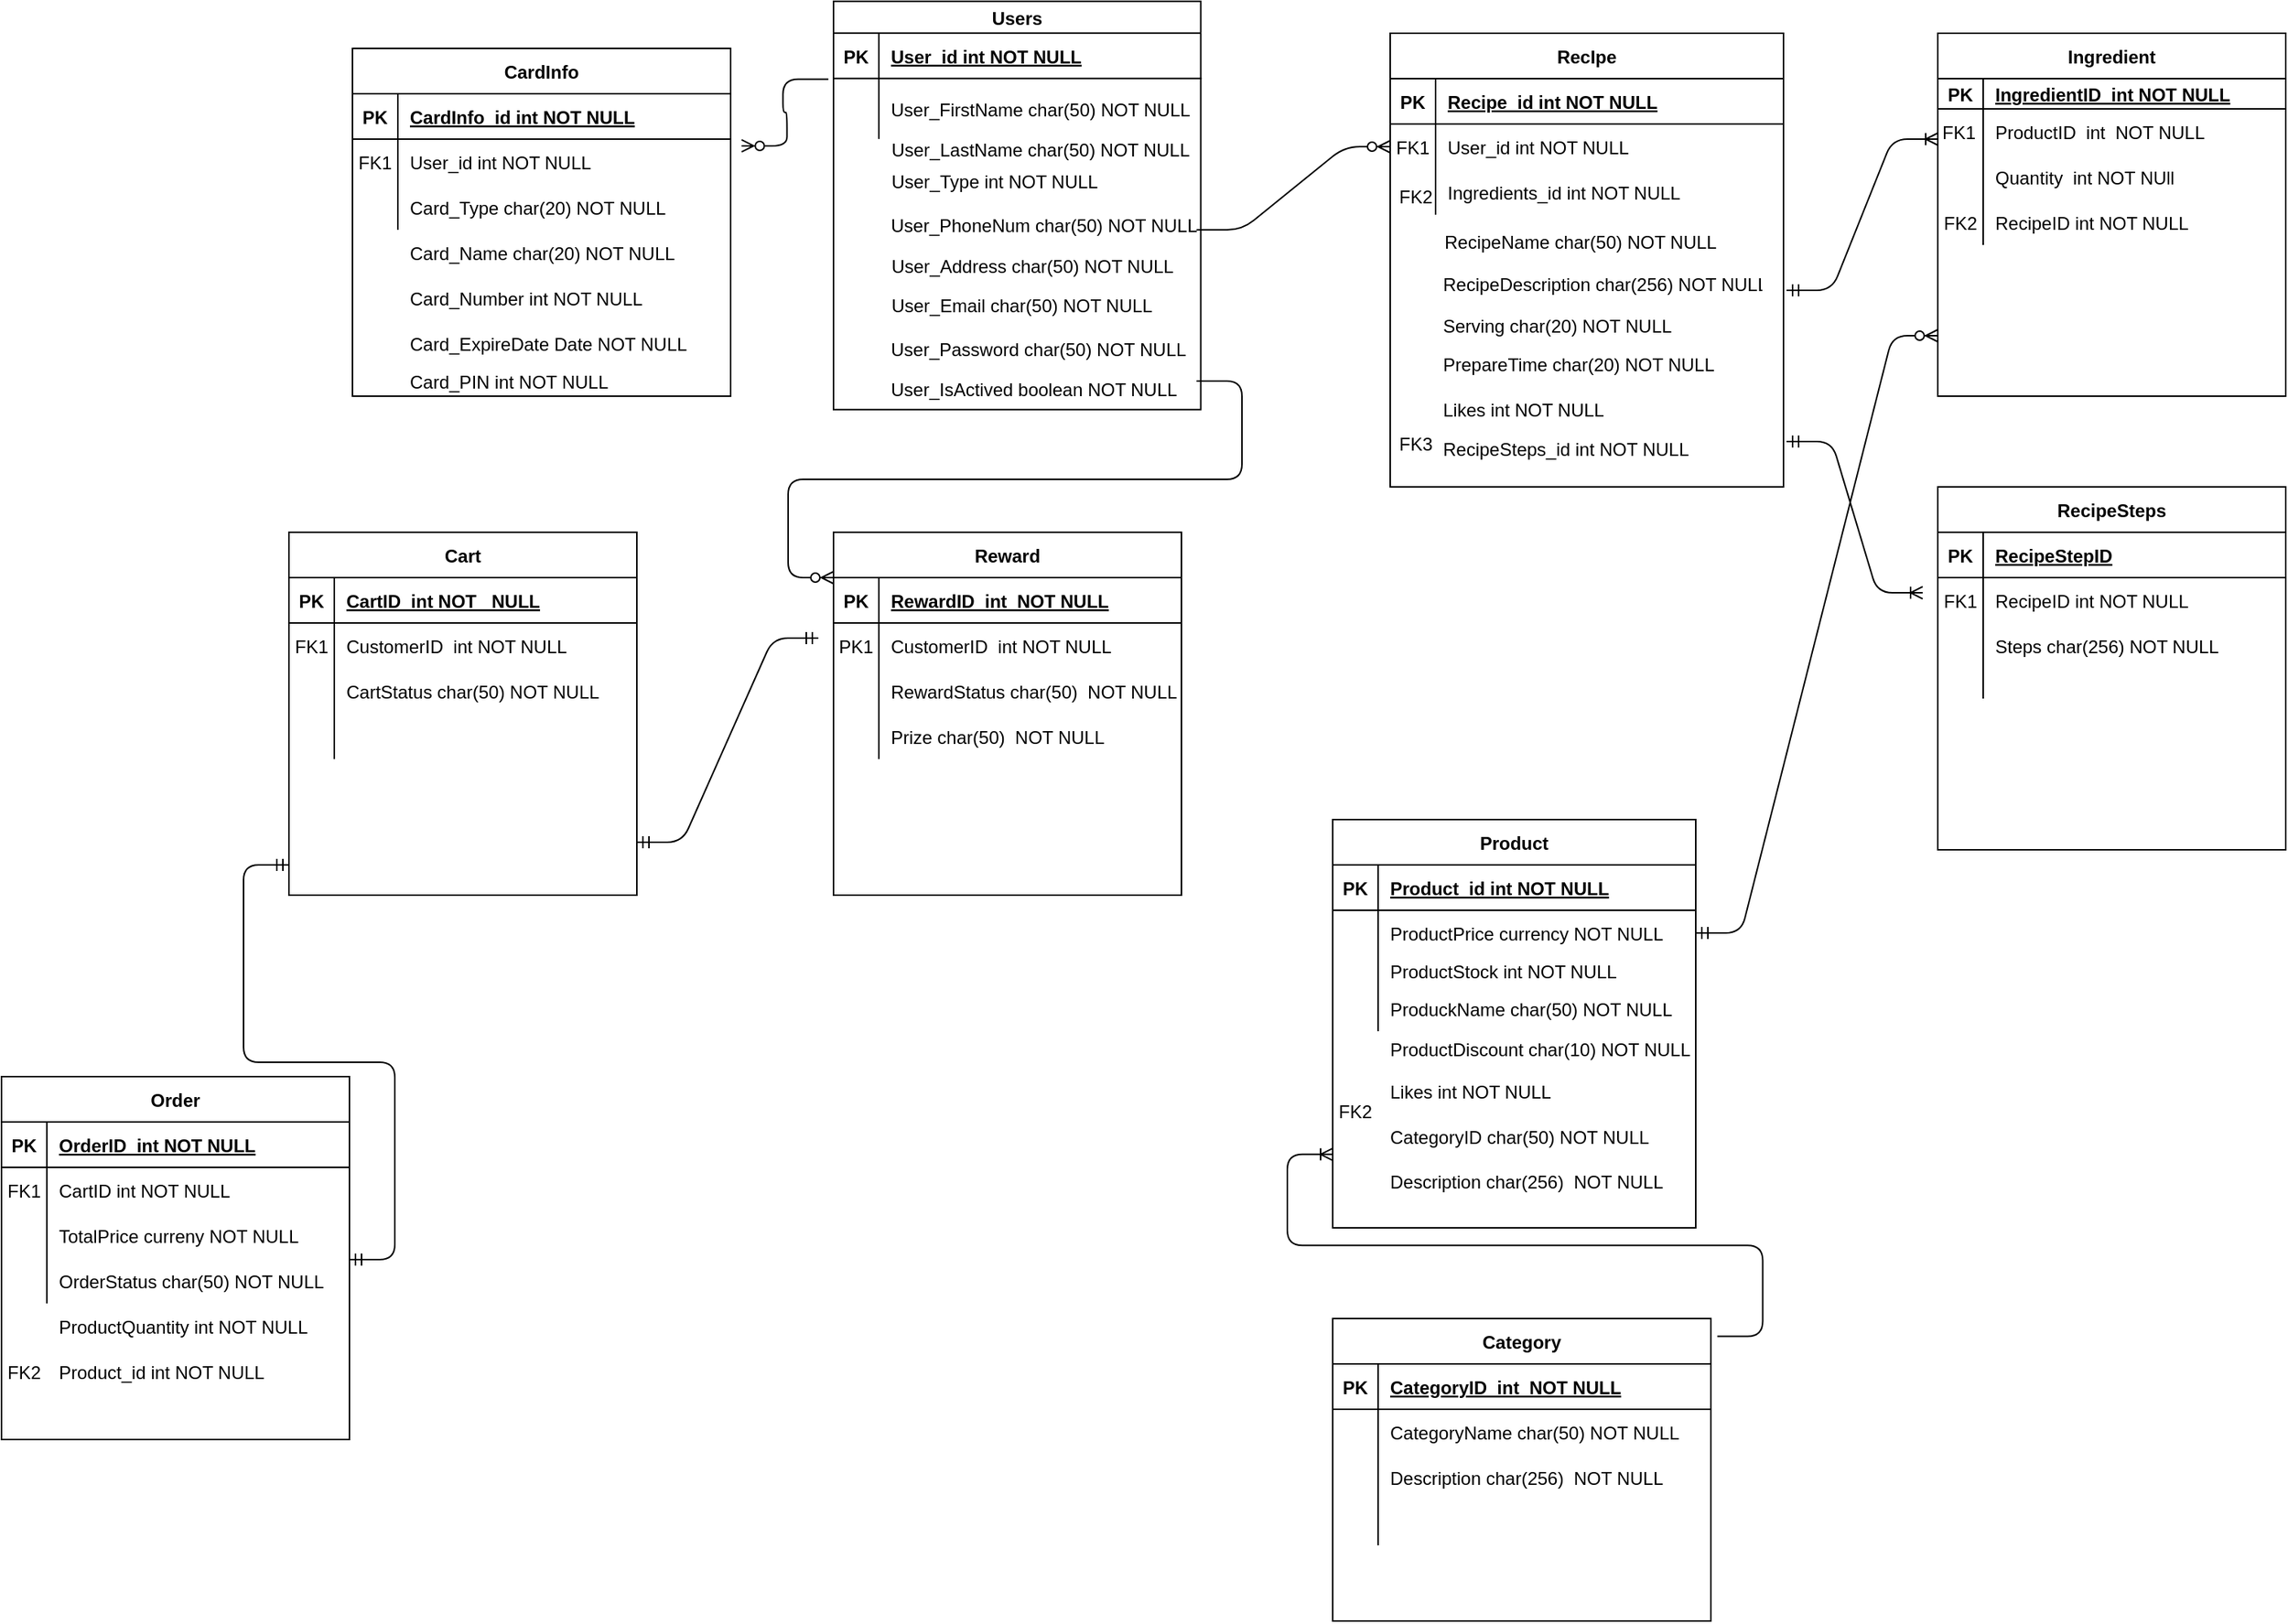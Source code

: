 <mxfile version="14.5.1" type="github" pages="2">
  <diagram id="R2lEEEUBdFMjLlhIrx00" name="Page-1">
    <mxGraphModel dx="4168" dy="5074" grid="1" gridSize="10" guides="0" tooltips="1" connect="1" arrows="1" fold="1" page="1" pageScale="1" pageWidth="3300" pageHeight="4681" math="0" shadow="0" extFonts="Permanent Marker^https://fonts.googleapis.com/css?family=Permanent+Marker">
      <root>
        <mxCell id="0" />
        <mxCell id="1" parent="0" />
        <mxCell id="myrDEy_y_vyPCA4Atl6k-36" value="" style="group" parent="1" vertex="1" connectable="0">
          <mxGeometry x="-108" y="30" width="250" height="240" as="geometry" />
        </mxCell>
        <mxCell id="C-vyLk0tnHw3VtMMgP7b-13" value="CardInfo" style="shape=table;startSize=30;container=1;collapsible=1;childLayout=tableLayout;fixedRows=1;rowLines=0;fontStyle=1;align=center;resizeLast=1;" parent="myrDEy_y_vyPCA4Atl6k-36" vertex="1">
          <mxGeometry width="250" height="230" as="geometry" />
        </mxCell>
        <mxCell id="C-vyLk0tnHw3VtMMgP7b-14" value="" style="shape=partialRectangle;collapsible=0;dropTarget=0;pointerEvents=0;fillColor=none;points=[[0,0.5],[1,0.5]];portConstraint=eastwest;top=0;left=0;right=0;bottom=1;" parent="C-vyLk0tnHw3VtMMgP7b-13" vertex="1">
          <mxGeometry y="30" width="250" height="30" as="geometry" />
        </mxCell>
        <mxCell id="C-vyLk0tnHw3VtMMgP7b-15" value="PK" style="shape=partialRectangle;overflow=hidden;connectable=0;fillColor=none;top=0;left=0;bottom=0;right=0;fontStyle=1;" parent="C-vyLk0tnHw3VtMMgP7b-14" vertex="1">
          <mxGeometry width="30" height="30" as="geometry" />
        </mxCell>
        <mxCell id="C-vyLk0tnHw3VtMMgP7b-16" value="CardInfo_id int NOT NULL " style="shape=partialRectangle;overflow=hidden;connectable=0;fillColor=none;top=0;left=0;bottom=0;right=0;align=left;spacingLeft=6;fontStyle=5;" parent="C-vyLk0tnHw3VtMMgP7b-14" vertex="1">
          <mxGeometry x="30" width="220" height="30" as="geometry" />
        </mxCell>
        <mxCell id="C-vyLk0tnHw3VtMMgP7b-17" value="" style="shape=partialRectangle;collapsible=0;dropTarget=0;pointerEvents=0;fillColor=none;points=[[0,0.5],[1,0.5]];portConstraint=eastwest;top=0;left=0;right=0;bottom=0;" parent="C-vyLk0tnHw3VtMMgP7b-13" vertex="1">
          <mxGeometry y="60" width="250" height="30" as="geometry" />
        </mxCell>
        <mxCell id="C-vyLk0tnHw3VtMMgP7b-18" value="FK1" style="shape=partialRectangle;overflow=hidden;connectable=0;fillColor=none;top=0;left=0;bottom=0;right=0;" parent="C-vyLk0tnHw3VtMMgP7b-17" vertex="1">
          <mxGeometry width="30" height="30" as="geometry" />
        </mxCell>
        <mxCell id="C-vyLk0tnHw3VtMMgP7b-19" value="User_id int NOT NULL" style="shape=partialRectangle;overflow=hidden;connectable=0;fillColor=none;top=0;left=0;bottom=0;right=0;align=left;spacingLeft=6;" parent="C-vyLk0tnHw3VtMMgP7b-17" vertex="1">
          <mxGeometry x="30" width="220" height="30" as="geometry" />
        </mxCell>
        <mxCell id="C-vyLk0tnHw3VtMMgP7b-20" value="" style="shape=partialRectangle;collapsible=0;dropTarget=0;pointerEvents=0;fillColor=none;points=[[0,0.5],[1,0.5]];portConstraint=eastwest;top=0;left=0;right=0;bottom=0;" parent="C-vyLk0tnHw3VtMMgP7b-13" vertex="1">
          <mxGeometry y="90" width="250" height="30" as="geometry" />
        </mxCell>
        <mxCell id="C-vyLk0tnHw3VtMMgP7b-21" value="" style="shape=partialRectangle;overflow=hidden;connectable=0;fillColor=none;top=0;left=0;bottom=0;right=0;" parent="C-vyLk0tnHw3VtMMgP7b-20" vertex="1">
          <mxGeometry width="30" height="30" as="geometry" />
        </mxCell>
        <mxCell id="C-vyLk0tnHw3VtMMgP7b-22" value="Card_Type char(20) NOT NULL" style="shape=partialRectangle;overflow=hidden;connectable=0;fillColor=none;top=0;left=0;bottom=0;right=0;align=left;spacingLeft=6;" parent="C-vyLk0tnHw3VtMMgP7b-20" vertex="1">
          <mxGeometry x="30" width="220" height="30" as="geometry" />
        </mxCell>
        <mxCell id="myrDEy_y_vyPCA4Atl6k-14" value="Card_Name char(20) NOT NULL" style="shape=partialRectangle;overflow=hidden;connectable=0;fillColor=none;top=0;left=0;bottom=0;right=0;align=left;spacingLeft=6;" parent="myrDEy_y_vyPCA4Atl6k-36" vertex="1">
          <mxGeometry x="30" y="120" width="220" height="30" as="geometry" />
        </mxCell>
        <mxCell id="myrDEy_y_vyPCA4Atl6k-15" value="Card_Number int NOT NULL" style="shape=partialRectangle;overflow=hidden;connectable=0;fillColor=none;top=0;left=0;bottom=0;right=0;align=left;spacingLeft=6;" parent="myrDEy_y_vyPCA4Atl6k-36" vertex="1">
          <mxGeometry x="30" y="150" width="220" height="30" as="geometry" />
        </mxCell>
        <mxCell id="myrDEy_y_vyPCA4Atl6k-17" value="Card_PIN int NOT NULL" style="shape=partialRectangle;overflow=hidden;connectable=0;fillColor=none;top=0;left=0;bottom=0;right=0;align=left;spacingLeft=6;" parent="myrDEy_y_vyPCA4Atl6k-36" vertex="1">
          <mxGeometry x="30" y="200" width="220" height="40" as="geometry" />
        </mxCell>
        <mxCell id="myrDEy_y_vyPCA4Atl6k-16" value="Card_ExpireDate Date NOT NULL" style="shape=partialRectangle;overflow=hidden;connectable=0;fillColor=none;top=0;left=0;bottom=0;right=0;align=left;spacingLeft=6;" parent="myrDEy_y_vyPCA4Atl6k-36" vertex="1">
          <mxGeometry x="30" y="180" width="220" height="30" as="geometry" />
        </mxCell>
        <mxCell id="myrDEy_y_vyPCA4Atl6k-62" value="" style="edgeStyle=entityRelationEdgeStyle;fontSize=12;html=1;endArrow=ERzeroToMany;endFill=1;entryX=0;entryY=0.5;entryDx=0;entryDy=0;" parent="1" target="C-vyLk0tnHw3VtMMgP7b-6" edge="1">
          <mxGeometry width="100" height="100" relative="1" as="geometry">
            <mxPoint x="450" y="150" as="sourcePoint" />
            <mxPoint x="460" y="130" as="targetPoint" />
          </mxGeometry>
        </mxCell>
        <mxCell id="myrDEy_y_vyPCA4Atl6k-66" value="" style="edgeStyle=entityRelationEdgeStyle;fontSize=12;html=1;endArrow=ERzeroToMany;startArrow=ERmandOne;exitX=1;exitY=0.5;exitDx=0;exitDy=0;" parent="1" source="myrDEy_y_vyPCA4Atl6k-46" edge="1">
          <mxGeometry width="100" height="100" relative="1" as="geometry">
            <mxPoint x="800" y="490" as="sourcePoint" />
            <mxPoint x="940" y="220" as="targetPoint" />
          </mxGeometry>
        </mxCell>
        <mxCell id="Y3l876_MyaWvfwNwq6_S-3" value="" style="group" parent="1" vertex="1" connectable="0">
          <mxGeometry x="540" y="530" width="270" height="270" as="geometry" />
        </mxCell>
        <mxCell id="myrDEy_y_vyPCA4Atl6k-42" value="Product" style="shape=table;startSize=30;container=1;collapsible=1;childLayout=tableLayout;fixedRows=1;rowLines=0;fontStyle=1;align=center;resizeLast=1;" parent="Y3l876_MyaWvfwNwq6_S-3" vertex="1">
          <mxGeometry y="10" width="240" height="270" as="geometry" />
        </mxCell>
        <mxCell id="myrDEy_y_vyPCA4Atl6k-43" value="" style="shape=partialRectangle;collapsible=0;dropTarget=0;pointerEvents=0;fillColor=none;top=0;left=0;bottom=1;right=0;points=[[0,0.5],[1,0.5]];portConstraint=eastwest;" parent="myrDEy_y_vyPCA4Atl6k-42" vertex="1">
          <mxGeometry y="30" width="240" height="30" as="geometry" />
        </mxCell>
        <mxCell id="myrDEy_y_vyPCA4Atl6k-44" value="PK" style="shape=partialRectangle;connectable=0;fillColor=none;top=0;left=0;bottom=0;right=0;fontStyle=1;overflow=hidden;" parent="myrDEy_y_vyPCA4Atl6k-43" vertex="1">
          <mxGeometry width="30" height="30" as="geometry" />
        </mxCell>
        <mxCell id="myrDEy_y_vyPCA4Atl6k-45" value="Product_id int NOT NULL" style="shape=partialRectangle;connectable=0;fillColor=none;top=0;left=0;bottom=0;right=0;align=left;spacingLeft=6;fontStyle=5;overflow=hidden;" parent="myrDEy_y_vyPCA4Atl6k-43" vertex="1">
          <mxGeometry x="30" width="210" height="30" as="geometry" />
        </mxCell>
        <mxCell id="myrDEy_y_vyPCA4Atl6k-46" value="" style="shape=partialRectangle;collapsible=0;dropTarget=0;pointerEvents=0;fillColor=none;top=0;left=0;bottom=0;right=0;points=[[0,0.5],[1,0.5]];portConstraint=eastwest;" parent="myrDEy_y_vyPCA4Atl6k-42" vertex="1">
          <mxGeometry y="60" width="240" height="30" as="geometry" />
        </mxCell>
        <mxCell id="myrDEy_y_vyPCA4Atl6k-47" value="" style="shape=partialRectangle;connectable=0;fillColor=none;top=0;left=0;bottom=0;right=0;editable=1;overflow=hidden;" parent="myrDEy_y_vyPCA4Atl6k-46" vertex="1">
          <mxGeometry width="30" height="30" as="geometry" />
        </mxCell>
        <mxCell id="myrDEy_y_vyPCA4Atl6k-48" value="ProductPrice currency NOT NULL" style="shape=partialRectangle;connectable=0;fillColor=none;top=0;left=0;bottom=0;right=0;align=left;spacingLeft=6;overflow=hidden;" parent="myrDEy_y_vyPCA4Atl6k-46" vertex="1">
          <mxGeometry x="30" width="210" height="30" as="geometry" />
        </mxCell>
        <mxCell id="myrDEy_y_vyPCA4Atl6k-49" value="" style="shape=partialRectangle;collapsible=0;dropTarget=0;pointerEvents=0;fillColor=none;top=0;left=0;bottom=0;right=0;points=[[0,0.5],[1,0.5]];portConstraint=eastwest;" parent="myrDEy_y_vyPCA4Atl6k-42" vertex="1">
          <mxGeometry y="90" width="240" height="20" as="geometry" />
        </mxCell>
        <mxCell id="myrDEy_y_vyPCA4Atl6k-50" value="" style="shape=partialRectangle;connectable=0;fillColor=none;top=0;left=0;bottom=0;right=0;editable=1;overflow=hidden;" parent="myrDEy_y_vyPCA4Atl6k-49" vertex="1">
          <mxGeometry width="30" height="20" as="geometry" />
        </mxCell>
        <mxCell id="myrDEy_y_vyPCA4Atl6k-51" value="ProductStock int NOT NULL" style="shape=partialRectangle;connectable=0;fillColor=none;top=0;left=0;bottom=0;right=0;align=left;spacingLeft=6;overflow=hidden;" parent="myrDEy_y_vyPCA4Atl6k-49" vertex="1">
          <mxGeometry x="30" width="210" height="20" as="geometry" />
        </mxCell>
        <mxCell id="myrDEy_y_vyPCA4Atl6k-52" value="" style="shape=partialRectangle;collapsible=0;dropTarget=0;pointerEvents=0;fillColor=none;top=0;left=0;bottom=0;right=0;points=[[0,0.5],[1,0.5]];portConstraint=eastwest;" parent="myrDEy_y_vyPCA4Atl6k-42" vertex="1">
          <mxGeometry y="110" width="240" height="30" as="geometry" />
        </mxCell>
        <mxCell id="myrDEy_y_vyPCA4Atl6k-53" value="" style="shape=partialRectangle;connectable=0;fillColor=none;top=0;left=0;bottom=0;right=0;editable=1;overflow=hidden;" parent="myrDEy_y_vyPCA4Atl6k-52" vertex="1">
          <mxGeometry width="30" height="30" as="geometry" />
        </mxCell>
        <mxCell id="myrDEy_y_vyPCA4Atl6k-54" value="ProduckName char(50) NOT NULL" style="shape=partialRectangle;connectable=0;fillColor=none;top=0;left=0;bottom=0;right=0;align=left;spacingLeft=6;overflow=hidden;" parent="myrDEy_y_vyPCA4Atl6k-52" vertex="1">
          <mxGeometry x="30" width="210" height="30" as="geometry" />
        </mxCell>
        <mxCell id="Y3l876_MyaWvfwNwq6_S-1" value="CategoryID char(50) NOT NULL" style="shape=partialRectangle;connectable=0;fillColor=none;top=0;left=0;bottom=0;right=0;align=left;spacingLeft=6;overflow=hidden;" parent="Y3l876_MyaWvfwNwq6_S-3" vertex="1">
          <mxGeometry x="30" y="200" width="210" height="38.571" as="geometry" />
        </mxCell>
        <mxCell id="Y3l876_MyaWvfwNwq6_S-2" value="Description char(256)  NOT NULL" style="shape=partialRectangle;connectable=0;fillColor=none;top=0;left=0;bottom=0;right=0;align=left;spacingLeft=6;overflow=hidden;" parent="Y3l876_MyaWvfwNwq6_S-3" vertex="1">
          <mxGeometry x="30" y="229.571" width="210" height="38.571" as="geometry" />
        </mxCell>
        <mxCell id="DaK-mkfkvlvoENrRP1Ed-36" value="" style="shape=partialRectangle;overflow=hidden;connectable=0;fillColor=none;top=0;left=0;bottom=0;right=0;" parent="Y3l876_MyaWvfwNwq6_S-3" vertex="1">
          <mxGeometry y="218.566" width="30" height="44.505" as="geometry" />
        </mxCell>
        <mxCell id="DaK-mkfkvlvoENrRP1Ed-37" value="FK2" style="shape=partialRectangle;overflow=hidden;connectable=0;fillColor=none;top=0;left=0;bottom=0;right=0;" parent="Y3l876_MyaWvfwNwq6_S-3" vertex="1">
          <mxGeometry y="179.995" width="30" height="44.505" as="geometry" />
        </mxCell>
        <mxCell id="DaK-mkfkvlvoENrRP1Ed-38" value="" style="edgeStyle=entityRelationEdgeStyle;fontSize=12;html=1;endArrow=ERoneToMany;exitX=1.017;exitY=0.059;exitDx=0;exitDy=0;exitPerimeter=0;" parent="Y3l876_MyaWvfwNwq6_S-3" source="DaK-mkfkvlvoENrRP1Ed-23" edge="1">
          <mxGeometry width="100" height="100" relative="1" as="geometry">
            <mxPoint x="-100" y="360" as="sourcePoint" />
            <mxPoint y="231.429" as="targetPoint" />
          </mxGeometry>
        </mxCell>
        <mxCell id="EILz2a25xedJ8cPBf5EL-2" value="ProductDiscount char(10) NOT NULL" style="shape=partialRectangle;overflow=hidden;connectable=0;fillColor=none;top=0;left=0;bottom=0;right=0;align=left;spacingLeft=6;" vertex="1" parent="Y3l876_MyaWvfwNwq6_S-3">
          <mxGeometry x="30" y="144" width="240" height="34.615" as="geometry" />
        </mxCell>
        <mxCell id="EILz2a25xedJ8cPBf5EL-6" value="Likes int NOT NULL" style="shape=partialRectangle;overflow=hidden;connectable=0;fillColor=none;top=0;left=0;bottom=0;right=0;align=left;spacingLeft=6;" vertex="1" parent="Y3l876_MyaWvfwNwq6_S-3">
          <mxGeometry x="30" y="171.999" width="220" height="34.615" as="geometry" />
        </mxCell>
        <mxCell id="myrDEy_y_vyPCA4Atl6k-64" value="" style="edgeStyle=entityRelationEdgeStyle;fontSize=12;html=1;endArrow=ERzeroToMany;endFill=1;entryX=1.029;entryY=0.149;entryDx=0;entryDy=0;exitX=-0.014;exitY=0.013;exitDx=0;exitDy=0;exitPerimeter=0;entryPerimeter=0;" parent="1" source="C-vyLk0tnHw3VtMMgP7b-27" target="C-vyLk0tnHw3VtMMgP7b-17" edge="1">
          <mxGeometry width="100" height="100" relative="1" as="geometry">
            <mxPoint x="60" y="20" as="sourcePoint" />
            <mxPoint x="-110" y="50" as="targetPoint" />
            <Array as="points">
              <mxPoint x="150" y="150" />
            </Array>
          </mxGeometry>
        </mxCell>
        <mxCell id="Y3l876_MyaWvfwNwq6_S-37" value="Order" style="shape=table;startSize=30;container=1;collapsible=1;childLayout=tableLayout;fixedRows=1;rowLines=0;fontStyle=1;align=center;resizeLast=1;" parent="1" vertex="1">
          <mxGeometry x="-340" y="710" width="230" height="240" as="geometry" />
        </mxCell>
        <mxCell id="Y3l876_MyaWvfwNwq6_S-38" value="" style="shape=partialRectangle;collapsible=0;dropTarget=0;pointerEvents=0;fillColor=none;top=0;left=0;bottom=1;right=0;points=[[0,0.5],[1,0.5]];portConstraint=eastwest;" parent="Y3l876_MyaWvfwNwq6_S-37" vertex="1">
          <mxGeometry y="30" width="230" height="30" as="geometry" />
        </mxCell>
        <mxCell id="Y3l876_MyaWvfwNwq6_S-39" value="PK" style="shape=partialRectangle;connectable=0;fillColor=none;top=0;left=0;bottom=0;right=0;fontStyle=1;overflow=hidden;" parent="Y3l876_MyaWvfwNwq6_S-38" vertex="1">
          <mxGeometry width="30" height="30" as="geometry" />
        </mxCell>
        <mxCell id="Y3l876_MyaWvfwNwq6_S-40" value="OrderID  int NOT NULL" style="shape=partialRectangle;connectable=0;fillColor=none;top=0;left=0;bottom=0;right=0;align=left;spacingLeft=6;fontStyle=5;overflow=hidden;" parent="Y3l876_MyaWvfwNwq6_S-38" vertex="1">
          <mxGeometry x="30" width="200" height="30" as="geometry" />
        </mxCell>
        <mxCell id="Y3l876_MyaWvfwNwq6_S-41" value="" style="shape=partialRectangle;collapsible=0;dropTarget=0;pointerEvents=0;fillColor=none;top=0;left=0;bottom=0;right=0;points=[[0,0.5],[1,0.5]];portConstraint=eastwest;" parent="Y3l876_MyaWvfwNwq6_S-37" vertex="1">
          <mxGeometry y="60" width="230" height="30" as="geometry" />
        </mxCell>
        <mxCell id="Y3l876_MyaWvfwNwq6_S-42" value="FK1" style="shape=partialRectangle;connectable=0;fillColor=none;top=0;left=0;bottom=0;right=0;editable=1;overflow=hidden;" parent="Y3l876_MyaWvfwNwq6_S-41" vertex="1">
          <mxGeometry width="30" height="30" as="geometry" />
        </mxCell>
        <mxCell id="Y3l876_MyaWvfwNwq6_S-43" value="CartID int NOT NULL" style="shape=partialRectangle;connectable=0;fillColor=none;top=0;left=0;bottom=0;right=0;align=left;spacingLeft=6;overflow=hidden;" parent="Y3l876_MyaWvfwNwq6_S-41" vertex="1">
          <mxGeometry x="30" width="200" height="30" as="geometry" />
        </mxCell>
        <mxCell id="Y3l876_MyaWvfwNwq6_S-44" value="" style="shape=partialRectangle;collapsible=0;dropTarget=0;pointerEvents=0;fillColor=none;top=0;left=0;bottom=0;right=0;points=[[0,0.5],[1,0.5]];portConstraint=eastwest;" parent="Y3l876_MyaWvfwNwq6_S-37" vertex="1">
          <mxGeometry y="90" width="230" height="30" as="geometry" />
        </mxCell>
        <mxCell id="Y3l876_MyaWvfwNwq6_S-45" value="" style="shape=partialRectangle;connectable=0;fillColor=none;top=0;left=0;bottom=0;right=0;editable=1;overflow=hidden;" parent="Y3l876_MyaWvfwNwq6_S-44" vertex="1">
          <mxGeometry width="30" height="30" as="geometry" />
        </mxCell>
        <mxCell id="Y3l876_MyaWvfwNwq6_S-46" value="TotalPrice curreny NOT NULL" style="shape=partialRectangle;connectable=0;fillColor=none;top=0;left=0;bottom=0;right=0;align=left;spacingLeft=6;overflow=hidden;" parent="Y3l876_MyaWvfwNwq6_S-44" vertex="1">
          <mxGeometry x="30" width="200" height="30" as="geometry" />
        </mxCell>
        <mxCell id="Y3l876_MyaWvfwNwq6_S-47" value="" style="shape=partialRectangle;collapsible=0;dropTarget=0;pointerEvents=0;fillColor=none;top=0;left=0;bottom=0;right=0;points=[[0,0.5],[1,0.5]];portConstraint=eastwest;" parent="Y3l876_MyaWvfwNwq6_S-37" vertex="1">
          <mxGeometry y="120" width="230" height="30" as="geometry" />
        </mxCell>
        <mxCell id="Y3l876_MyaWvfwNwq6_S-48" value="" style="shape=partialRectangle;connectable=0;fillColor=none;top=0;left=0;bottom=0;right=0;editable=1;overflow=hidden;" parent="Y3l876_MyaWvfwNwq6_S-47" vertex="1">
          <mxGeometry width="30" height="30" as="geometry" />
        </mxCell>
        <mxCell id="Y3l876_MyaWvfwNwq6_S-49" value="OrderStatus char(50) NOT NULL" style="shape=partialRectangle;connectable=0;fillColor=none;top=0;left=0;bottom=0;right=0;align=left;spacingLeft=6;overflow=hidden;" parent="Y3l876_MyaWvfwNwq6_S-47" vertex="1">
          <mxGeometry x="30" width="200" height="30" as="geometry" />
        </mxCell>
        <mxCell id="Y3l876_MyaWvfwNwq6_S-50" value="Ingredient" style="shape=table;startSize=30;container=1;collapsible=1;childLayout=tableLayout;fixedRows=1;rowLines=0;fontStyle=1;align=center;resizeLast=1;" parent="1" vertex="1">
          <mxGeometry x="940" y="20" width="230" height="240" as="geometry" />
        </mxCell>
        <mxCell id="Y3l876_MyaWvfwNwq6_S-51" value="" style="shape=partialRectangle;collapsible=0;dropTarget=0;pointerEvents=0;fillColor=none;top=0;left=0;bottom=1;right=0;points=[[0,0.5],[1,0.5]];portConstraint=eastwest;" parent="Y3l876_MyaWvfwNwq6_S-50" vertex="1">
          <mxGeometry y="30" width="230" height="20" as="geometry" />
        </mxCell>
        <mxCell id="Y3l876_MyaWvfwNwq6_S-52" value="PK" style="shape=partialRectangle;connectable=0;fillColor=none;top=0;left=0;bottom=0;right=0;fontStyle=1;overflow=hidden;" parent="Y3l876_MyaWvfwNwq6_S-51" vertex="1">
          <mxGeometry width="30" height="20" as="geometry" />
        </mxCell>
        <mxCell id="Y3l876_MyaWvfwNwq6_S-53" value="IngredientID  int NOT NULL" style="shape=partialRectangle;connectable=0;fillColor=none;top=0;left=0;bottom=0;right=0;align=left;spacingLeft=6;fontStyle=5;overflow=hidden;" parent="Y3l876_MyaWvfwNwq6_S-51" vertex="1">
          <mxGeometry x="30" width="200" height="20" as="geometry" />
        </mxCell>
        <mxCell id="Y3l876_MyaWvfwNwq6_S-54" value="" style="shape=partialRectangle;collapsible=0;dropTarget=0;pointerEvents=0;fillColor=none;top=0;left=0;bottom=0;right=0;points=[[0,0.5],[1,0.5]];portConstraint=eastwest;" parent="Y3l876_MyaWvfwNwq6_S-50" vertex="1">
          <mxGeometry y="50" width="230" height="30" as="geometry" />
        </mxCell>
        <mxCell id="Y3l876_MyaWvfwNwq6_S-55" value="" style="shape=partialRectangle;connectable=0;fillColor=none;top=0;left=0;bottom=0;right=0;editable=1;overflow=hidden;" parent="Y3l876_MyaWvfwNwq6_S-54" vertex="1">
          <mxGeometry width="30" height="30" as="geometry" />
        </mxCell>
        <mxCell id="Y3l876_MyaWvfwNwq6_S-56" value="ProductID  int  NOT NULL" style="shape=partialRectangle;connectable=0;fillColor=none;top=0;left=0;bottom=0;right=0;align=left;spacingLeft=6;overflow=hidden;" parent="Y3l876_MyaWvfwNwq6_S-54" vertex="1">
          <mxGeometry x="30" width="200" height="30" as="geometry" />
        </mxCell>
        <mxCell id="Y3l876_MyaWvfwNwq6_S-57" value="" style="shape=partialRectangle;collapsible=0;dropTarget=0;pointerEvents=0;fillColor=none;top=0;left=0;bottom=0;right=0;points=[[0,0.5],[1,0.5]];portConstraint=eastwest;" parent="Y3l876_MyaWvfwNwq6_S-50" vertex="1">
          <mxGeometry y="80" width="230" height="30" as="geometry" />
        </mxCell>
        <mxCell id="Y3l876_MyaWvfwNwq6_S-58" value="" style="shape=partialRectangle;connectable=0;fillColor=none;top=0;left=0;bottom=0;right=0;editable=1;overflow=hidden;" parent="Y3l876_MyaWvfwNwq6_S-57" vertex="1">
          <mxGeometry width="30" height="30" as="geometry" />
        </mxCell>
        <mxCell id="Y3l876_MyaWvfwNwq6_S-59" value="Quantity  int NOT NUll" style="shape=partialRectangle;connectable=0;fillColor=none;top=0;left=0;bottom=0;right=0;align=left;spacingLeft=6;overflow=hidden;" parent="Y3l876_MyaWvfwNwq6_S-57" vertex="1">
          <mxGeometry x="30" width="200" height="30" as="geometry" />
        </mxCell>
        <mxCell id="Y3l876_MyaWvfwNwq6_S-60" value="" style="shape=partialRectangle;collapsible=0;dropTarget=0;pointerEvents=0;fillColor=none;top=0;left=0;bottom=0;right=0;points=[[0,0.5],[1,0.5]];portConstraint=eastwest;" parent="Y3l876_MyaWvfwNwq6_S-50" vertex="1">
          <mxGeometry y="110" width="230" height="30" as="geometry" />
        </mxCell>
        <mxCell id="Y3l876_MyaWvfwNwq6_S-61" value="FK2" style="shape=partialRectangle;connectable=0;fillColor=none;top=0;left=0;bottom=0;right=0;editable=1;overflow=hidden;" parent="Y3l876_MyaWvfwNwq6_S-60" vertex="1">
          <mxGeometry width="30" height="30" as="geometry" />
        </mxCell>
        <mxCell id="Y3l876_MyaWvfwNwq6_S-62" value="" style="shape=partialRectangle;connectable=0;fillColor=none;top=0;left=0;bottom=0;right=0;align=left;spacingLeft=6;overflow=hidden;" parent="Y3l876_MyaWvfwNwq6_S-60" vertex="1">
          <mxGeometry x="30" width="200" height="30" as="geometry" />
        </mxCell>
        <mxCell id="Y3l876_MyaWvfwNwq6_S-63" value="RecipeSteps" style="shape=table;startSize=30;container=1;collapsible=1;childLayout=tableLayout;fixedRows=1;rowLines=0;fontStyle=1;align=center;resizeLast=1;" parent="1" vertex="1">
          <mxGeometry x="940" y="320" width="230" height="240" as="geometry" />
        </mxCell>
        <mxCell id="Y3l876_MyaWvfwNwq6_S-64" value="" style="shape=partialRectangle;collapsible=0;dropTarget=0;pointerEvents=0;fillColor=none;top=0;left=0;bottom=1;right=0;points=[[0,0.5],[1,0.5]];portConstraint=eastwest;" parent="Y3l876_MyaWvfwNwq6_S-63" vertex="1">
          <mxGeometry y="30" width="230" height="30" as="geometry" />
        </mxCell>
        <mxCell id="Y3l876_MyaWvfwNwq6_S-65" value="PK" style="shape=partialRectangle;connectable=0;fillColor=none;top=0;left=0;bottom=0;right=0;fontStyle=1;overflow=hidden;" parent="Y3l876_MyaWvfwNwq6_S-64" vertex="1">
          <mxGeometry width="30" height="30" as="geometry" />
        </mxCell>
        <mxCell id="Y3l876_MyaWvfwNwq6_S-66" value="RecipeStepID" style="shape=partialRectangle;connectable=0;fillColor=none;top=0;left=0;bottom=0;right=0;align=left;spacingLeft=6;fontStyle=5;overflow=hidden;" parent="Y3l876_MyaWvfwNwq6_S-64" vertex="1">
          <mxGeometry x="30" width="200" height="30" as="geometry" />
        </mxCell>
        <mxCell id="Y3l876_MyaWvfwNwq6_S-67" value="" style="shape=partialRectangle;collapsible=0;dropTarget=0;pointerEvents=0;fillColor=none;top=0;left=0;bottom=0;right=0;points=[[0,0.5],[1,0.5]];portConstraint=eastwest;" parent="Y3l876_MyaWvfwNwq6_S-63" vertex="1">
          <mxGeometry y="60" width="230" height="30" as="geometry" />
        </mxCell>
        <mxCell id="Y3l876_MyaWvfwNwq6_S-68" value="" style="shape=partialRectangle;connectable=0;fillColor=none;top=0;left=0;bottom=0;right=0;editable=1;overflow=hidden;" parent="Y3l876_MyaWvfwNwq6_S-67" vertex="1">
          <mxGeometry width="30" height="30" as="geometry" />
        </mxCell>
        <mxCell id="Y3l876_MyaWvfwNwq6_S-69" value="RecipeID int NOT NULL" style="shape=partialRectangle;connectable=0;fillColor=none;top=0;left=0;bottom=0;right=0;align=left;spacingLeft=6;overflow=hidden;" parent="Y3l876_MyaWvfwNwq6_S-67" vertex="1">
          <mxGeometry x="30" width="200" height="30" as="geometry" />
        </mxCell>
        <mxCell id="Y3l876_MyaWvfwNwq6_S-70" value="" style="shape=partialRectangle;collapsible=0;dropTarget=0;pointerEvents=0;fillColor=none;top=0;left=0;bottom=0;right=0;points=[[0,0.5],[1,0.5]];portConstraint=eastwest;" parent="Y3l876_MyaWvfwNwq6_S-63" vertex="1">
          <mxGeometry y="90" width="230" height="30" as="geometry" />
        </mxCell>
        <mxCell id="Y3l876_MyaWvfwNwq6_S-71" value="" style="shape=partialRectangle;connectable=0;fillColor=none;top=0;left=0;bottom=0;right=0;editable=1;overflow=hidden;" parent="Y3l876_MyaWvfwNwq6_S-70" vertex="1">
          <mxGeometry width="30" height="30" as="geometry" />
        </mxCell>
        <mxCell id="Y3l876_MyaWvfwNwq6_S-72" value="Steps char(256) NOT NULL " style="shape=partialRectangle;connectable=0;fillColor=none;top=0;left=0;bottom=0;right=0;align=left;spacingLeft=6;overflow=hidden;" parent="Y3l876_MyaWvfwNwq6_S-70" vertex="1">
          <mxGeometry x="30" width="200" height="30" as="geometry" />
        </mxCell>
        <mxCell id="Y3l876_MyaWvfwNwq6_S-73" value="" style="shape=partialRectangle;collapsible=0;dropTarget=0;pointerEvents=0;fillColor=none;top=0;left=0;bottom=0;right=0;points=[[0,0.5],[1,0.5]];portConstraint=eastwest;" parent="Y3l876_MyaWvfwNwq6_S-63" vertex="1">
          <mxGeometry y="120" width="230" height="20" as="geometry" />
        </mxCell>
        <mxCell id="Y3l876_MyaWvfwNwq6_S-74" value="" style="shape=partialRectangle;connectable=0;fillColor=none;top=0;left=0;bottom=0;right=0;editable=1;overflow=hidden;" parent="Y3l876_MyaWvfwNwq6_S-73" vertex="1">
          <mxGeometry width="30" height="20" as="geometry" />
        </mxCell>
        <mxCell id="Y3l876_MyaWvfwNwq6_S-75" value="" style="shape=partialRectangle;connectable=0;fillColor=none;top=0;left=0;bottom=0;right=0;align=left;spacingLeft=6;overflow=hidden;" parent="Y3l876_MyaWvfwNwq6_S-73" vertex="1">
          <mxGeometry x="30" width="200" height="20" as="geometry" />
        </mxCell>
        <mxCell id="DaK-mkfkvlvoENrRP1Ed-1" value="FK1" style="shape=partialRectangle;overflow=hidden;connectable=0;fillColor=none;top=0;left=0;bottom=0;right=0;" parent="1" vertex="1">
          <mxGeometry x="939" y="70" width="30" height="30" as="geometry" />
        </mxCell>
        <mxCell id="DaK-mkfkvlvoENrRP1Ed-2" value="FK1" style="shape=partialRectangle;overflow=hidden;connectable=0;fillColor=none;top=0;left=0;bottom=0;right=0;" parent="1" vertex="1">
          <mxGeometry x="940" y="380" width="30" height="30" as="geometry" />
        </mxCell>
        <mxCell id="DaK-mkfkvlvoENrRP1Ed-7" value="" style="edgeStyle=entityRelationEdgeStyle;fontSize=12;html=1;endArrow=ERoneToMany;startArrow=ERmandOne;" parent="1" edge="1">
          <mxGeometry width="100" height="100" relative="1" as="geometry">
            <mxPoint x="840" y="190" as="sourcePoint" />
            <mxPoint x="940" y="90" as="targetPoint" />
          </mxGeometry>
        </mxCell>
        <mxCell id="DaK-mkfkvlvoENrRP1Ed-8" value="" style="edgeStyle=entityRelationEdgeStyle;fontSize=12;html=1;endArrow=ERoneToMany;startArrow=ERmandOne;" parent="1" edge="1">
          <mxGeometry width="100" height="100" relative="1" as="geometry">
            <mxPoint x="840" y="290" as="sourcePoint" />
            <mxPoint x="930" y="390" as="targetPoint" />
          </mxGeometry>
        </mxCell>
        <mxCell id="DaK-mkfkvlvoENrRP1Ed-10" value="" style="group" parent="1" vertex="1" connectable="0">
          <mxGeometry x="210" y="350" width="230" height="240" as="geometry" />
        </mxCell>
        <mxCell id="DaK-mkfkvlvoENrRP1Ed-6" value="CustomerID  int NOT NULL" style="shape=partialRectangle;connectable=0;fillColor=none;top=0;left=0;bottom=0;right=0;align=left;spacingLeft=6;overflow=hidden;" parent="DaK-mkfkvlvoENrRP1Ed-10" vertex="1">
          <mxGeometry x="30" y="60" width="200" height="30" as="geometry" />
        </mxCell>
        <mxCell id="DaK-mkfkvlvoENrRP1Ed-14" value="" style="edgeStyle=entityRelationEdgeStyle;fontSize=12;html=1;endArrow=ERzeroToMany;endFill=1;" parent="1" edge="1">
          <mxGeometry width="100" height="100" relative="1" as="geometry">
            <mxPoint x="450" y="250" as="sourcePoint" />
            <mxPoint x="210" y="380" as="targetPoint" />
          </mxGeometry>
        </mxCell>
        <mxCell id="Y3l876_MyaWvfwNwq6_S-90" value="Reward" style="shape=table;startSize=30;container=1;collapsible=1;childLayout=tableLayout;fixedRows=1;rowLines=0;fontStyle=1;align=center;resizeLast=1;" parent="1" vertex="1">
          <mxGeometry x="210" y="350" width="230" height="240" as="geometry" />
        </mxCell>
        <mxCell id="Y3l876_MyaWvfwNwq6_S-91" value="" style="shape=partialRectangle;collapsible=0;dropTarget=0;pointerEvents=0;fillColor=none;top=0;left=0;bottom=1;right=0;points=[[0,0.5],[1,0.5]];portConstraint=eastwest;" parent="Y3l876_MyaWvfwNwq6_S-90" vertex="1">
          <mxGeometry y="30" width="230" height="30" as="geometry" />
        </mxCell>
        <mxCell id="Y3l876_MyaWvfwNwq6_S-92" value="PK" style="shape=partialRectangle;connectable=0;fillColor=none;top=0;left=0;bottom=0;right=0;fontStyle=1;overflow=hidden;" parent="Y3l876_MyaWvfwNwq6_S-91" vertex="1">
          <mxGeometry width="30" height="30" as="geometry" />
        </mxCell>
        <mxCell id="Y3l876_MyaWvfwNwq6_S-93" value="RewardID  int  NOT NULL" style="shape=partialRectangle;connectable=0;fillColor=none;top=0;left=0;bottom=0;right=0;align=left;spacingLeft=6;fontStyle=5;overflow=hidden;" parent="Y3l876_MyaWvfwNwq6_S-91" vertex="1">
          <mxGeometry x="30" width="200" height="30" as="geometry" />
        </mxCell>
        <mxCell id="Y3l876_MyaWvfwNwq6_S-94" value="" style="shape=partialRectangle;collapsible=0;dropTarget=0;pointerEvents=0;fillColor=none;top=0;left=0;bottom=0;right=0;points=[[0,0.5],[1,0.5]];portConstraint=eastwest;" parent="Y3l876_MyaWvfwNwq6_S-90" vertex="1">
          <mxGeometry y="60" width="230" height="30" as="geometry" />
        </mxCell>
        <mxCell id="Y3l876_MyaWvfwNwq6_S-95" value="PK1" style="shape=partialRectangle;connectable=0;fillColor=none;top=0;left=0;bottom=0;right=0;editable=1;overflow=hidden;" parent="Y3l876_MyaWvfwNwq6_S-94" vertex="1">
          <mxGeometry width="30" height="30" as="geometry" />
        </mxCell>
        <mxCell id="Y3l876_MyaWvfwNwq6_S-96" value="" style="shape=partialRectangle;connectable=0;fillColor=none;top=0;left=0;bottom=0;right=0;align=left;spacingLeft=6;overflow=hidden;" parent="Y3l876_MyaWvfwNwq6_S-94" vertex="1">
          <mxGeometry x="30" width="200" height="30" as="geometry" />
        </mxCell>
        <mxCell id="Y3l876_MyaWvfwNwq6_S-97" value="" style="shape=partialRectangle;collapsible=0;dropTarget=0;pointerEvents=0;fillColor=none;top=0;left=0;bottom=0;right=0;points=[[0,0.5],[1,0.5]];portConstraint=eastwest;" parent="Y3l876_MyaWvfwNwq6_S-90" vertex="1">
          <mxGeometry y="90" width="230" height="30" as="geometry" />
        </mxCell>
        <mxCell id="Y3l876_MyaWvfwNwq6_S-98" value="" style="shape=partialRectangle;connectable=0;fillColor=none;top=0;left=0;bottom=0;right=0;editable=1;overflow=hidden;" parent="Y3l876_MyaWvfwNwq6_S-97" vertex="1">
          <mxGeometry width="30" height="30" as="geometry" />
        </mxCell>
        <mxCell id="Y3l876_MyaWvfwNwq6_S-99" value="RewardStatus char(50)  NOT NULL" style="shape=partialRectangle;connectable=0;fillColor=none;top=0;left=0;bottom=0;right=0;align=left;spacingLeft=6;overflow=hidden;" parent="Y3l876_MyaWvfwNwq6_S-97" vertex="1">
          <mxGeometry x="30" width="200" height="30" as="geometry" />
        </mxCell>
        <mxCell id="Y3l876_MyaWvfwNwq6_S-100" value="" style="shape=partialRectangle;collapsible=0;dropTarget=0;pointerEvents=0;fillColor=none;top=0;left=0;bottom=0;right=0;points=[[0,0.5],[1,0.5]];portConstraint=eastwest;" parent="Y3l876_MyaWvfwNwq6_S-90" vertex="1">
          <mxGeometry y="120" width="230" height="30" as="geometry" />
        </mxCell>
        <mxCell id="Y3l876_MyaWvfwNwq6_S-101" value="" style="shape=partialRectangle;connectable=0;fillColor=none;top=0;left=0;bottom=0;right=0;editable=1;overflow=hidden;" parent="Y3l876_MyaWvfwNwq6_S-100" vertex="1">
          <mxGeometry width="30" height="30" as="geometry" />
        </mxCell>
        <mxCell id="Y3l876_MyaWvfwNwq6_S-102" value="Prize char(50)  NOT NULL" style="shape=partialRectangle;connectable=0;fillColor=none;top=0;left=0;bottom=0;right=0;align=left;spacingLeft=6;overflow=hidden;" parent="Y3l876_MyaWvfwNwq6_S-100" vertex="1">
          <mxGeometry x="30" width="200" height="30" as="geometry" />
        </mxCell>
        <mxCell id="Y3l876_MyaWvfwNwq6_S-17" value="Cart" style="shape=table;startSize=30;container=1;collapsible=1;childLayout=tableLayout;fixedRows=1;rowLines=0;fontStyle=1;align=center;resizeLast=1;" parent="1" vertex="1">
          <mxGeometry x="-150" y="350" width="230" height="240" as="geometry" />
        </mxCell>
        <mxCell id="Y3l876_MyaWvfwNwq6_S-18" value="" style="shape=partialRectangle;collapsible=0;dropTarget=0;pointerEvents=0;fillColor=none;top=0;left=0;bottom=1;right=0;points=[[0,0.5],[1,0.5]];portConstraint=eastwest;" parent="Y3l876_MyaWvfwNwq6_S-17" vertex="1">
          <mxGeometry y="30" width="230" height="30" as="geometry" />
        </mxCell>
        <mxCell id="Y3l876_MyaWvfwNwq6_S-19" value="PK" style="shape=partialRectangle;connectable=0;fillColor=none;top=0;left=0;bottom=0;right=0;fontStyle=1;overflow=hidden;" parent="Y3l876_MyaWvfwNwq6_S-18" vertex="1">
          <mxGeometry width="30" height="30" as="geometry" />
        </mxCell>
        <mxCell id="Y3l876_MyaWvfwNwq6_S-20" value="CartID  int NOT   NULL" style="shape=partialRectangle;connectable=0;fillColor=none;top=0;left=0;bottom=0;right=0;align=left;spacingLeft=6;fontStyle=5;overflow=hidden;" parent="Y3l876_MyaWvfwNwq6_S-18" vertex="1">
          <mxGeometry x="30" width="200" height="30" as="geometry" />
        </mxCell>
        <mxCell id="Y3l876_MyaWvfwNwq6_S-21" value="" style="shape=partialRectangle;collapsible=0;dropTarget=0;pointerEvents=0;fillColor=none;top=0;left=0;bottom=0;right=0;points=[[0,0.5],[1,0.5]];portConstraint=eastwest;" parent="Y3l876_MyaWvfwNwq6_S-17" vertex="1">
          <mxGeometry y="60" width="230" height="30" as="geometry" />
        </mxCell>
        <mxCell id="Y3l876_MyaWvfwNwq6_S-22" value="FK1" style="shape=partialRectangle;connectable=0;fillColor=none;top=0;left=0;bottom=0;right=0;editable=1;overflow=hidden;" parent="Y3l876_MyaWvfwNwq6_S-21" vertex="1">
          <mxGeometry width="30" height="30" as="geometry" />
        </mxCell>
        <mxCell id="Y3l876_MyaWvfwNwq6_S-23" value="CustomerID  int NOT NULL" style="shape=partialRectangle;connectable=0;fillColor=none;top=0;left=0;bottom=0;right=0;align=left;spacingLeft=6;overflow=hidden;" parent="Y3l876_MyaWvfwNwq6_S-21" vertex="1">
          <mxGeometry x="30" width="200" height="30" as="geometry" />
        </mxCell>
        <mxCell id="Y3l876_MyaWvfwNwq6_S-27" value="" style="shape=partialRectangle;collapsible=0;dropTarget=0;pointerEvents=0;fillColor=none;top=0;left=0;bottom=0;right=0;points=[[0,0.5],[1,0.5]];portConstraint=eastwest;" parent="Y3l876_MyaWvfwNwq6_S-17" vertex="1">
          <mxGeometry y="90" width="230" height="30" as="geometry" />
        </mxCell>
        <mxCell id="Y3l876_MyaWvfwNwq6_S-28" value="" style="shape=partialRectangle;connectable=0;fillColor=none;top=0;left=0;bottom=0;right=0;editable=1;overflow=hidden;" parent="Y3l876_MyaWvfwNwq6_S-27" vertex="1">
          <mxGeometry width="30" height="30" as="geometry" />
        </mxCell>
        <mxCell id="Y3l876_MyaWvfwNwq6_S-29" value="CartStatus char(50) NOT NULL" style="shape=partialRectangle;connectable=0;fillColor=none;top=0;left=0;bottom=0;right=0;align=left;spacingLeft=6;overflow=hidden;" parent="Y3l876_MyaWvfwNwq6_S-27" vertex="1">
          <mxGeometry x="30" width="200" height="30" as="geometry" />
        </mxCell>
        <mxCell id="Y3l876_MyaWvfwNwq6_S-24" value="" style="shape=partialRectangle;collapsible=0;dropTarget=0;pointerEvents=0;fillColor=none;top=0;left=0;bottom=0;right=0;points=[[0,0.5],[1,0.5]];portConstraint=eastwest;" parent="Y3l876_MyaWvfwNwq6_S-17" vertex="1">
          <mxGeometry y="120" width="230" height="30" as="geometry" />
        </mxCell>
        <mxCell id="Y3l876_MyaWvfwNwq6_S-25" value="" style="shape=partialRectangle;connectable=0;fillColor=none;top=0;left=0;bottom=0;right=0;editable=1;overflow=hidden;" parent="Y3l876_MyaWvfwNwq6_S-24" vertex="1">
          <mxGeometry width="30" height="30" as="geometry" />
        </mxCell>
        <mxCell id="Y3l876_MyaWvfwNwq6_S-26" value="" style="shape=partialRectangle;connectable=0;fillColor=none;top=0;left=0;bottom=0;right=0;align=left;spacingLeft=6;overflow=hidden;" parent="Y3l876_MyaWvfwNwq6_S-24" vertex="1">
          <mxGeometry x="30" width="200" height="30" as="geometry" />
        </mxCell>
        <mxCell id="DaK-mkfkvlvoENrRP1Ed-17" value="" style="edgeStyle=entityRelationEdgeStyle;fontSize=12;html=1;endArrow=ERmandOne;startArrow=ERmandOne;" parent="1" edge="1">
          <mxGeometry width="100" height="100" relative="1" as="geometry">
            <mxPoint x="80" y="555" as="sourcePoint" />
            <mxPoint x="200" y="420" as="targetPoint" />
          </mxGeometry>
        </mxCell>
        <mxCell id="DaK-mkfkvlvoENrRP1Ed-19" value="" style="edgeStyle=entityRelationEdgeStyle;fontSize=12;html=1;endArrow=ERmandOne;startArrow=ERmandOne;" parent="1" edge="1">
          <mxGeometry width="100" height="100" relative="1" as="geometry">
            <mxPoint x="-110" y="831" as="sourcePoint" />
            <mxPoint x="-150" y="570" as="targetPoint" />
          </mxGeometry>
        </mxCell>
        <mxCell id="DaK-mkfkvlvoENrRP1Ed-21" value="" style="group" parent="1" vertex="1" connectable="0">
          <mxGeometry x="210" y="-1.174" width="263" height="275.91" as="geometry" />
        </mxCell>
        <mxCell id="myrDEy_y_vyPCA4Atl6k-12" value="User_Type int NOT NULL" style="shape=partialRectangle;overflow=hidden;connectable=0;fillColor=none;top=0;left=0;bottom=0;right=0;align=left;spacingLeft=6;" parent="DaK-mkfkvlvoENrRP1Ed-21" vertex="1">
          <mxGeometry x="30.346" y="101.175" width="232.654" height="35.217" as="geometry" />
        </mxCell>
        <mxCell id="C-vyLk0tnHw3VtMMgP7b-23" value="Users" style="shape=table;startSize=21;container=1;collapsible=1;childLayout=tableLayout;fixedRows=1;rowLines=0;fontStyle=1;align=center;resizeLast=1;" parent="DaK-mkfkvlvoENrRP1Ed-21" vertex="1">
          <mxGeometry width="242.769" height="270" as="geometry" />
        </mxCell>
        <mxCell id="C-vyLk0tnHw3VtMMgP7b-24" value="" style="shape=partialRectangle;collapsible=0;dropTarget=0;pointerEvents=0;fillColor=none;points=[[0,0.5],[1,0.5]];portConstraint=eastwest;top=0;left=0;right=0;bottom=1;" parent="C-vyLk0tnHw3VtMMgP7b-23" vertex="1">
          <mxGeometry y="21" width="242.769" height="30" as="geometry" />
        </mxCell>
        <mxCell id="C-vyLk0tnHw3VtMMgP7b-25" value="PK" style="shape=partialRectangle;overflow=hidden;connectable=0;fillColor=none;top=0;left=0;bottom=0;right=0;fontStyle=1;" parent="C-vyLk0tnHw3VtMMgP7b-24" vertex="1">
          <mxGeometry width="30" height="30" as="geometry" />
        </mxCell>
        <mxCell id="C-vyLk0tnHw3VtMMgP7b-26" value="User_id int NOT NULL " style="shape=partialRectangle;overflow=hidden;connectable=0;fillColor=none;top=0;left=0;bottom=0;right=0;align=left;spacingLeft=6;fontStyle=5;" parent="C-vyLk0tnHw3VtMMgP7b-24" vertex="1">
          <mxGeometry x="30" width="212.769" height="30" as="geometry" />
        </mxCell>
        <mxCell id="C-vyLk0tnHw3VtMMgP7b-27" value="" style="shape=partialRectangle;collapsible=0;dropTarget=0;pointerEvents=0;fillColor=none;points=[[0,0.5],[1,0.5]];portConstraint=eastwest;top=0;left=0;right=0;bottom=0;" parent="C-vyLk0tnHw3VtMMgP7b-23" vertex="1">
          <mxGeometry y="51" width="242.769" height="40" as="geometry" />
        </mxCell>
        <mxCell id="C-vyLk0tnHw3VtMMgP7b-28" value="" style="shape=partialRectangle;overflow=hidden;connectable=0;fillColor=none;top=0;left=0;bottom=0;right=0;" parent="C-vyLk0tnHw3VtMMgP7b-27" vertex="1">
          <mxGeometry width="30" height="40" as="geometry" />
        </mxCell>
        <mxCell id="C-vyLk0tnHw3VtMMgP7b-29" value="User_FirstName char(50) NOT NULL" style="shape=partialRectangle;overflow=hidden;connectable=0;fillColor=none;top=0;left=0;bottom=0;right=0;align=left;spacingLeft=6;" parent="C-vyLk0tnHw3VtMMgP7b-27" vertex="1">
          <mxGeometry x="30" width="212.769" height="40" as="geometry" />
        </mxCell>
        <mxCell id="myrDEy_y_vyPCA4Atl6k-1" value="User_LastName char(50) NOT NULL" style="shape=partialRectangle;overflow=hidden;connectable=0;fillColor=none;top=0;left=0;bottom=0;right=0;align=left;spacingLeft=6;" parent="DaK-mkfkvlvoENrRP1Ed-21" vertex="1">
          <mxGeometry x="30.346" y="80.177" width="222.538" height="35.217" as="geometry" />
        </mxCell>
        <mxCell id="myrDEy_y_vyPCA4Atl6k-3" value="User_PhoneNum char(50) NOT NULL" style="shape=partialRectangle;overflow=hidden;connectable=0;fillColor=none;top=0;left=0;bottom=0;right=0;align=left;spacingLeft=6;" parent="DaK-mkfkvlvoENrRP1Ed-21" vertex="1">
          <mxGeometry x="29.996" y="130.173" width="222.538" height="35.217" as="geometry" />
        </mxCell>
        <mxCell id="myrDEy_y_vyPCA4Atl6k-4" value="User_Address char(50) NOT NULL" style="shape=partialRectangle;overflow=hidden;connectable=0;fillColor=none;top=0;left=0;bottom=0;right=0;align=left;spacingLeft=6;" parent="DaK-mkfkvlvoENrRP1Ed-21" vertex="1">
          <mxGeometry x="30.346" y="157.174" width="222.538" height="35.217" as="geometry" />
        </mxCell>
        <mxCell id="myrDEy_y_vyPCA4Atl6k-5" value="User_Email char(50) NOT NULL" style="shape=partialRectangle;overflow=hidden;connectable=0;fillColor=none;top=0;left=0;bottom=0;right=0;align=left;spacingLeft=6;" parent="DaK-mkfkvlvoENrRP1Ed-21" vertex="1">
          <mxGeometry x="30.346" y="183.13" width="222.538" height="35.217" as="geometry" />
        </mxCell>
        <mxCell id="myrDEy_y_vyPCA4Atl6k-6" value="User_Password char(50) NOT NULL" style="shape=partialRectangle;overflow=hidden;connectable=0;fillColor=none;top=0;left=0;bottom=0;right=0;align=left;spacingLeft=6;" parent="DaK-mkfkvlvoENrRP1Ed-21" vertex="1">
          <mxGeometry x="29.996" y="183.171" width="222.538" height="92.739" as="geometry" />
        </mxCell>
        <mxCell id="myrDEy_y_vyPCA4Atl6k-13" value="User_IsActived boolean NOT NULL" style="shape=partialRectangle;overflow=hidden;connectable=0;fillColor=none;top=0;left=0;bottom=0;right=0;align=left;spacingLeft=6;" parent="DaK-mkfkvlvoENrRP1Ed-21" vertex="1">
          <mxGeometry x="30.004" y="238.783" width="222.538" height="35.217" as="geometry" />
        </mxCell>
        <mxCell id="DaK-mkfkvlvoENrRP1Ed-23" value="Category" style="shape=table;startSize=30;container=1;collapsible=1;childLayout=tableLayout;fixedRows=1;rowLines=0;fontStyle=1;align=center;resizeLast=1;" parent="1" vertex="1">
          <mxGeometry x="540" y="870" width="250" height="200" as="geometry" />
        </mxCell>
        <mxCell id="DaK-mkfkvlvoENrRP1Ed-24" value="" style="shape=partialRectangle;collapsible=0;dropTarget=0;pointerEvents=0;fillColor=none;top=0;left=0;bottom=1;right=0;points=[[0,0.5],[1,0.5]];portConstraint=eastwest;" parent="DaK-mkfkvlvoENrRP1Ed-23" vertex="1">
          <mxGeometry y="30" width="250" height="30" as="geometry" />
        </mxCell>
        <mxCell id="DaK-mkfkvlvoENrRP1Ed-25" value="PK" style="shape=partialRectangle;connectable=0;fillColor=none;top=0;left=0;bottom=0;right=0;fontStyle=1;overflow=hidden;" parent="DaK-mkfkvlvoENrRP1Ed-24" vertex="1">
          <mxGeometry width="30" height="30" as="geometry" />
        </mxCell>
        <mxCell id="DaK-mkfkvlvoENrRP1Ed-26" value="CategoryID  int  NOT NULL" style="shape=partialRectangle;connectable=0;fillColor=none;top=0;left=0;bottom=0;right=0;align=left;spacingLeft=6;fontStyle=5;overflow=hidden;" parent="DaK-mkfkvlvoENrRP1Ed-24" vertex="1">
          <mxGeometry x="30" width="220" height="30" as="geometry" />
        </mxCell>
        <mxCell id="DaK-mkfkvlvoENrRP1Ed-27" value="" style="shape=partialRectangle;collapsible=0;dropTarget=0;pointerEvents=0;fillColor=none;top=0;left=0;bottom=0;right=0;points=[[0,0.5],[1,0.5]];portConstraint=eastwest;" parent="DaK-mkfkvlvoENrRP1Ed-23" vertex="1">
          <mxGeometry y="60" width="250" height="30" as="geometry" />
        </mxCell>
        <mxCell id="DaK-mkfkvlvoENrRP1Ed-28" value="" style="shape=partialRectangle;connectable=0;fillColor=none;top=0;left=0;bottom=0;right=0;editable=1;overflow=hidden;" parent="DaK-mkfkvlvoENrRP1Ed-27" vertex="1">
          <mxGeometry width="30" height="30" as="geometry" />
        </mxCell>
        <mxCell id="DaK-mkfkvlvoENrRP1Ed-29" value="CategoryName char(50) NOT NULL" style="shape=partialRectangle;connectable=0;fillColor=none;top=0;left=0;bottom=0;right=0;align=left;spacingLeft=6;overflow=hidden;" parent="DaK-mkfkvlvoENrRP1Ed-27" vertex="1">
          <mxGeometry x="30" width="220" height="30" as="geometry" />
        </mxCell>
        <mxCell id="DaK-mkfkvlvoENrRP1Ed-30" value="" style="shape=partialRectangle;collapsible=0;dropTarget=0;pointerEvents=0;fillColor=none;top=0;left=0;bottom=0;right=0;points=[[0,0.5],[1,0.5]];portConstraint=eastwest;" parent="DaK-mkfkvlvoENrRP1Ed-23" vertex="1">
          <mxGeometry y="90" width="250" height="30" as="geometry" />
        </mxCell>
        <mxCell id="DaK-mkfkvlvoENrRP1Ed-31" value="" style="shape=partialRectangle;connectable=0;fillColor=none;top=0;left=0;bottom=0;right=0;editable=1;overflow=hidden;" parent="DaK-mkfkvlvoENrRP1Ed-30" vertex="1">
          <mxGeometry width="30" height="30" as="geometry" />
        </mxCell>
        <mxCell id="DaK-mkfkvlvoENrRP1Ed-32" value="Description char(256)  NOT NULL" style="shape=partialRectangle;connectable=0;fillColor=none;top=0;left=0;bottom=0;right=0;align=left;spacingLeft=6;overflow=hidden;" parent="DaK-mkfkvlvoENrRP1Ed-30" vertex="1">
          <mxGeometry x="30" width="220" height="30" as="geometry" />
        </mxCell>
        <mxCell id="DaK-mkfkvlvoENrRP1Ed-33" value="" style="shape=partialRectangle;collapsible=0;dropTarget=0;pointerEvents=0;fillColor=none;top=0;left=0;bottom=0;right=0;points=[[0,0.5],[1,0.5]];portConstraint=eastwest;" parent="DaK-mkfkvlvoENrRP1Ed-23" vertex="1">
          <mxGeometry y="120" width="250" height="30" as="geometry" />
        </mxCell>
        <mxCell id="DaK-mkfkvlvoENrRP1Ed-34" value="" style="shape=partialRectangle;connectable=0;fillColor=none;top=0;left=0;bottom=0;right=0;editable=1;overflow=hidden;" parent="DaK-mkfkvlvoENrRP1Ed-33" vertex="1">
          <mxGeometry width="30" height="30" as="geometry" />
        </mxCell>
        <mxCell id="DaK-mkfkvlvoENrRP1Ed-35" value="" style="shape=partialRectangle;connectable=0;fillColor=none;top=0;left=0;bottom=0;right=0;align=left;spacingLeft=6;overflow=hidden;" parent="DaK-mkfkvlvoENrRP1Ed-33" vertex="1">
          <mxGeometry x="30" width="220" height="30" as="geometry" />
        </mxCell>
        <mxCell id="eHtvTZiNUWDFLZVEKUfP-1" value="ProductQuantity int NOT NULL" style="shape=partialRectangle;connectable=0;fillColor=none;top=0;left=0;bottom=0;right=0;align=left;spacingLeft=6;overflow=hidden;" parent="1" vertex="1">
          <mxGeometry x="-310" y="860" width="200" height="30" as="geometry" />
        </mxCell>
        <mxCell id="eHtvTZiNUWDFLZVEKUfP-3" value="Product_id int NOT NULL" style="shape=partialRectangle;connectable=0;fillColor=none;top=0;left=0;bottom=0;right=0;align=left;spacingLeft=6;overflow=hidden;" parent="1" vertex="1">
          <mxGeometry x="-310" y="890" width="200" height="30" as="geometry" />
        </mxCell>
        <mxCell id="eHtvTZiNUWDFLZVEKUfP-4" value="FK2" style="shape=partialRectangle;connectable=0;fillColor=none;top=0;left=0;bottom=0;right=0;editable=1;overflow=hidden;" parent="1" vertex="1">
          <mxGeometry x="-340" y="890" width="30" height="30" as="geometry" />
        </mxCell>
        <mxCell id="EILz2a25xedJ8cPBf5EL-1" value="RecipeID int NOT NULL" style="shape=partialRectangle;connectable=0;fillColor=none;top=0;left=0;bottom=0;right=0;align=left;spacingLeft=6;overflow=hidden;" vertex="1" parent="1">
          <mxGeometry x="970" y="130" width="200" height="30" as="geometry" />
        </mxCell>
        <mxCell id="EILz2a25xedJ8cPBf5EL-10" value="" style="group" vertex="1" connectable="0" parent="1">
          <mxGeometry x="578" y="20" width="268" height="300" as="geometry" />
        </mxCell>
        <mxCell id="C-vyLk0tnHw3VtMMgP7b-2" value="RecIpe" style="shape=table;startSize=30;container=1;collapsible=1;childLayout=tableLayout;fixedRows=1;rowLines=0;fontStyle=1;align=center;resizeLast=1;" parent="EILz2a25xedJ8cPBf5EL-10" vertex="1">
          <mxGeometry width="260" height="300" as="geometry" />
        </mxCell>
        <mxCell id="C-vyLk0tnHw3VtMMgP7b-3" value="" style="shape=partialRectangle;collapsible=0;dropTarget=0;pointerEvents=0;fillColor=none;points=[[0,0.5],[1,0.5]];portConstraint=eastwest;top=0;left=0;right=0;bottom=1;" parent="C-vyLk0tnHw3VtMMgP7b-2" vertex="1">
          <mxGeometry y="30" width="260" height="30" as="geometry" />
        </mxCell>
        <mxCell id="C-vyLk0tnHw3VtMMgP7b-4" value="PK" style="shape=partialRectangle;overflow=hidden;connectable=0;fillColor=none;top=0;left=0;bottom=0;right=0;fontStyle=1;" parent="C-vyLk0tnHw3VtMMgP7b-3" vertex="1">
          <mxGeometry width="30" height="30" as="geometry" />
        </mxCell>
        <mxCell id="C-vyLk0tnHw3VtMMgP7b-5" value="Recipe_id int NOT NULL " style="shape=partialRectangle;overflow=hidden;connectable=0;fillColor=none;top=0;left=0;bottom=0;right=0;align=left;spacingLeft=6;fontStyle=5;" parent="C-vyLk0tnHw3VtMMgP7b-3" vertex="1">
          <mxGeometry x="30" width="230" height="30" as="geometry" />
        </mxCell>
        <mxCell id="C-vyLk0tnHw3VtMMgP7b-6" value="" style="shape=partialRectangle;collapsible=0;dropTarget=0;pointerEvents=0;fillColor=none;points=[[0,0.5],[1,0.5]];portConstraint=eastwest;top=0;left=0;right=0;bottom=0;" parent="C-vyLk0tnHw3VtMMgP7b-2" vertex="1">
          <mxGeometry y="60" width="260" height="30" as="geometry" />
        </mxCell>
        <mxCell id="C-vyLk0tnHw3VtMMgP7b-7" value="FK1" style="shape=partialRectangle;overflow=hidden;connectable=0;fillColor=none;top=0;left=0;bottom=0;right=0;" parent="C-vyLk0tnHw3VtMMgP7b-6" vertex="1">
          <mxGeometry width="30" height="30" as="geometry" />
        </mxCell>
        <mxCell id="C-vyLk0tnHw3VtMMgP7b-8" value="User_id int NOT NULL" style="shape=partialRectangle;overflow=hidden;connectable=0;fillColor=none;top=0;left=0;bottom=0;right=0;align=left;spacingLeft=6;" parent="C-vyLk0tnHw3VtMMgP7b-6" vertex="1">
          <mxGeometry x="30" width="230" height="30" as="geometry" />
        </mxCell>
        <mxCell id="C-vyLk0tnHw3VtMMgP7b-9" value="" style="shape=partialRectangle;collapsible=0;dropTarget=0;pointerEvents=0;fillColor=none;points=[[0,0.5],[1,0.5]];portConstraint=eastwest;top=0;left=0;right=0;bottom=0;" parent="C-vyLk0tnHw3VtMMgP7b-2" vertex="1">
          <mxGeometry y="90" width="260" height="30" as="geometry" />
        </mxCell>
        <mxCell id="C-vyLk0tnHw3VtMMgP7b-10" value="" style="shape=partialRectangle;overflow=hidden;connectable=0;fillColor=none;top=0;left=0;bottom=0;right=0;" parent="C-vyLk0tnHw3VtMMgP7b-9" vertex="1">
          <mxGeometry width="30" height="30" as="geometry" />
        </mxCell>
        <mxCell id="C-vyLk0tnHw3VtMMgP7b-11" value="Ingredients_id int NOT NULL" style="shape=partialRectangle;overflow=hidden;connectable=0;fillColor=none;top=0;left=0;bottom=0;right=0;align=left;spacingLeft=6;" parent="C-vyLk0tnHw3VtMMgP7b-9" vertex="1">
          <mxGeometry x="30" width="230" height="30" as="geometry" />
        </mxCell>
        <mxCell id="myrDEy_y_vyPCA4Atl6k-28" value="RecipeDescription char(256) NOT NULL" style="shape=partialRectangle;overflow=hidden;connectable=0;fillColor=none;top=0;left=0;bottom=0;right=0;align=left;spacingLeft=6;" parent="EILz2a25xedJ8cPBf5EL-10" vertex="1">
          <mxGeometry x="27" y="153.998" width="220" height="23.077" as="geometry" />
        </mxCell>
        <mxCell id="myrDEy_y_vyPCA4Atl6k-29" value="Serving char(20) NOT NULL" style="shape=partialRectangle;overflow=hidden;connectable=0;fillColor=none;top=0;left=0;bottom=0;right=0;align=left;spacingLeft=6;" parent="EILz2a25xedJ8cPBf5EL-10" vertex="1">
          <mxGeometry x="27" y="175.692" width="220" height="34.615" as="geometry" />
        </mxCell>
        <mxCell id="myrDEy_y_vyPCA4Atl6k-30" value="PrepareTime char(20) NOT NULL" style="shape=partialRectangle;overflow=hidden;connectable=0;fillColor=none;top=0;left=0;bottom=0;right=0;align=left;spacingLeft=6;" parent="EILz2a25xedJ8cPBf5EL-10" vertex="1">
          <mxGeometry x="27" y="200.995" width="220" height="34.615" as="geometry" />
        </mxCell>
        <mxCell id="myrDEy_y_vyPCA4Atl6k-31" value="RecipeName char(50) NOT NULL" style="shape=partialRectangle;overflow=hidden;connectable=0;fillColor=none;top=0;left=0;bottom=0;right=0;align=left;spacingLeft=6;" parent="EILz2a25xedJ8cPBf5EL-10" vertex="1">
          <mxGeometry x="28" y="120.005" width="240" height="34.615" as="geometry" />
        </mxCell>
        <mxCell id="myrDEy_y_vyPCA4Atl6k-32" value="FK2" style="shape=partialRectangle;overflow=hidden;connectable=0;fillColor=none;top=0;left=0;bottom=0;right=0;" parent="EILz2a25xedJ8cPBf5EL-10" vertex="1">
          <mxGeometry x="2" y="89.996" width="30" height="34.615" as="geometry" />
        </mxCell>
        <mxCell id="myrDEy_y_vyPCA4Atl6k-33" value="Likes int NOT NULL" style="shape=partialRectangle;overflow=hidden;connectable=0;fillColor=none;top=0;left=0;bottom=0;right=0;align=left;spacingLeft=6;" parent="EILz2a25xedJ8cPBf5EL-10" vertex="1">
          <mxGeometry x="27" y="230.999" width="220" height="34.615" as="geometry" />
        </mxCell>
        <mxCell id="myrDEy_y_vyPCA4Atl6k-34" value="RecipeSteps_id int NOT NULL" style="shape=partialRectangle;overflow=hidden;connectable=0;fillColor=none;top=0;left=0;bottom=0;right=0;align=left;spacingLeft=6;" parent="EILz2a25xedJ8cPBf5EL-10" vertex="1">
          <mxGeometry x="27" y="256.996" width="220" height="34.615" as="geometry" />
        </mxCell>
        <mxCell id="myrDEy_y_vyPCA4Atl6k-35" value="FK3" style="shape=partialRectangle;overflow=hidden;connectable=0;fillColor=none;top=0;left=0;bottom=0;right=0;" parent="EILz2a25xedJ8cPBf5EL-10" vertex="1">
          <mxGeometry x="2" y="253.846" width="30" height="34.615" as="geometry" />
        </mxCell>
      </root>
    </mxGraphModel>
  </diagram>
  <diagram id="wAjF6u4CsKqVzz6iiLxY" name="Page-2">
    <mxGraphModel dx="868" dy="393" grid="1" gridSize="10" guides="1" tooltips="1" connect="1" arrows="1" fold="1" page="1" pageScale="1" pageWidth="827" pageHeight="1169" math="0" shadow="0">
      <root>
        <mxCell id="kvL3MQ_eWv4K5jAMehUI-0" />
        <mxCell id="kvL3MQ_eWv4K5jAMehUI-1" parent="kvL3MQ_eWv4K5jAMehUI-0" />
      </root>
    </mxGraphModel>
  </diagram>
</mxfile>
